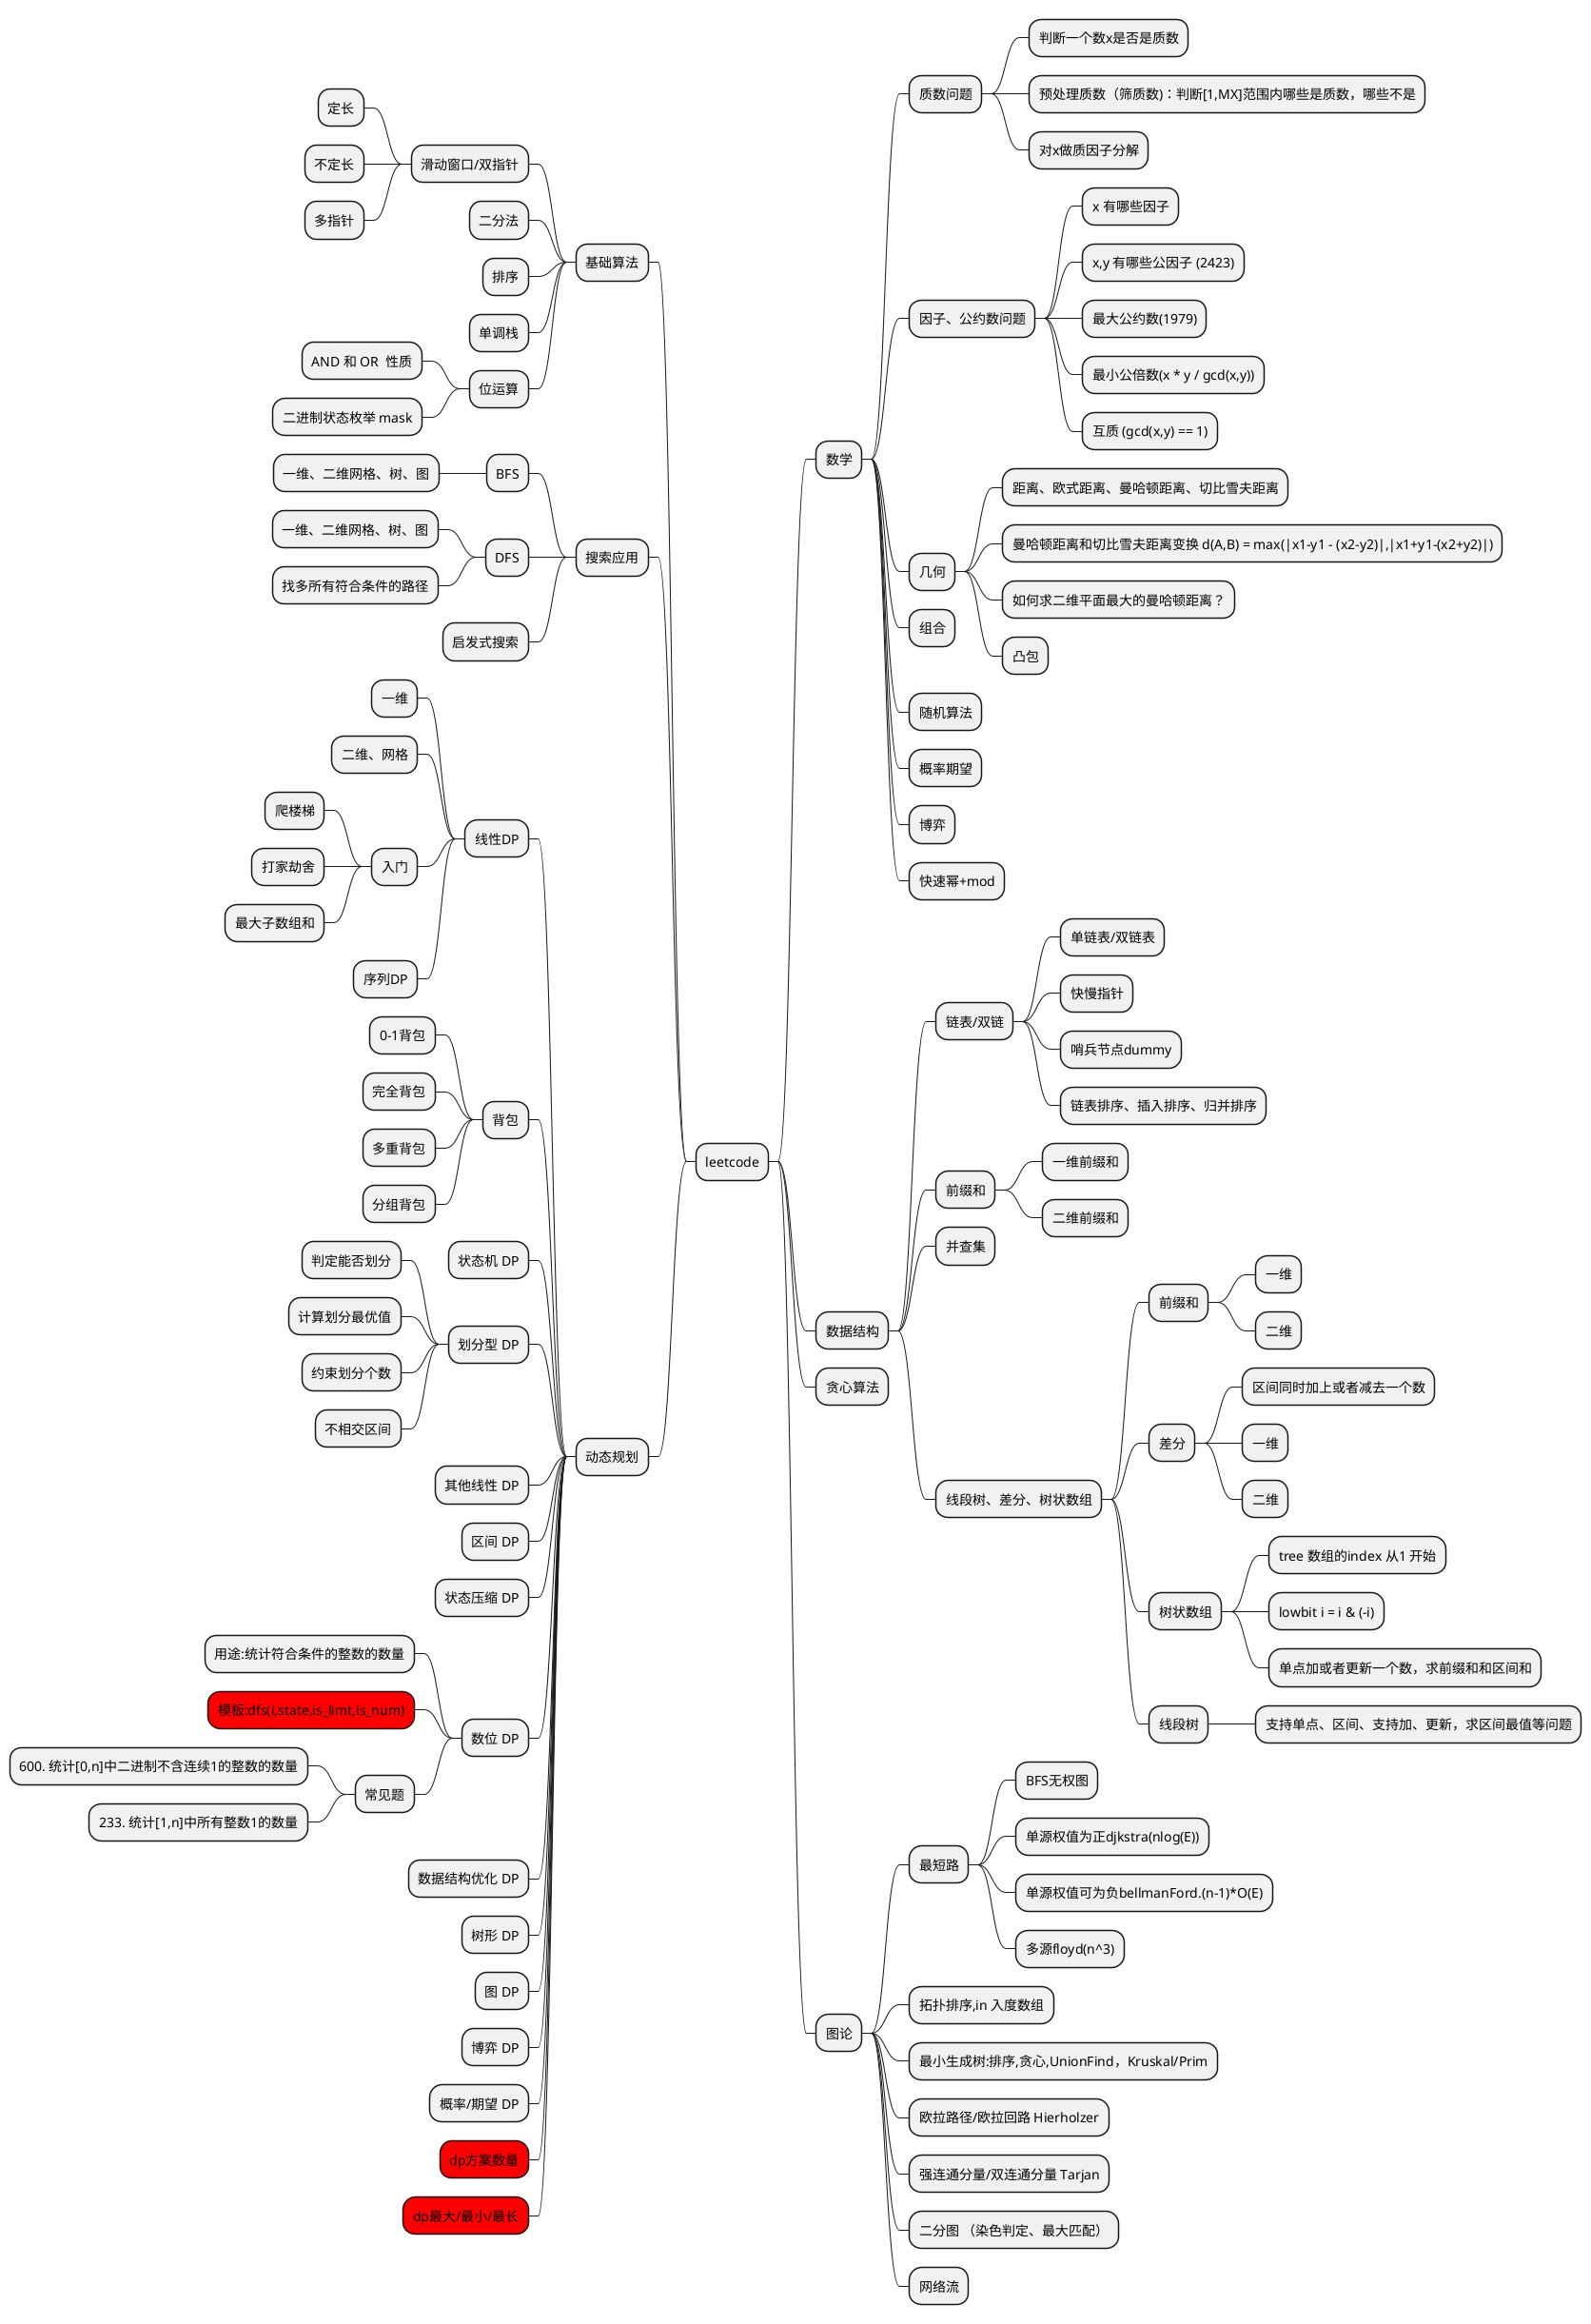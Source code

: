 @startmindmap
* leetcode
** 数学
*** 质数问题
**** 判断一个数x是否是质数
**** 预处理质数（筛质数)：判断[1,MX]范围内哪些是质数，哪些不是
**** 对x做质因子分解
*** 因子、公约数问题
**** x 有哪些因子
**** x,y 有哪些公因子 (2423)
**** 最大公约数(1979)
**** 最小公倍数(x * y / gcd(x,y))
**** 互质 (gcd(x,y) == 1)
*** 几何
**** 距离、欧式距离、曼哈顿距离、切比雪夫距离
**** 曼哈顿距离和切比雪夫距离变换 d(A,B) = max(|x1-y1 - (x2-y2)|,|x1+y1-(x2+y2)|)
**** 如何求二维平面最大的曼哈顿距离？
**** 凸包
*** 组合
*** 随机算法
*** 概率期望
*** 博弈
*** 快速幂+mod


** 数据结构
*** 链表/双链
**** 单链表/双链表
**** 快慢指针
**** 哨兵节点dummy
**** 链表排序、插入排序、归并排序

*** 前缀和
**** 一维前缀和
**** 二维前缀和

*** 并查集

*** 线段树、差分、树状数组
**** 前缀和
***** 一维
***** 二维
**** 差分
***** 区间同时加上或者减去一个数
***** 一维
***** 二维
**** 树状数组
***** tree 数组的index 从1 开始
***** lowbit i = i & (-i)
***** 单点加或者更新一个数，求前缀和和区间和
**** 线段树
***** 支持单点、区间、支持加、更新，求区间最值等问题





** 贪心算法

** 图论
*** 最短路
**** BFS无权图
**** 单源权值为正djkstra(nlog(E))
**** 单源权值可为负bellmanFord.(n-1)*O(E)
**** 多源floyd(n^3)

*** 拓扑排序,in 入度数组

*** 最小生成树:排序,贪心,UnionFind，Kruskal/Prim

*** 欧拉路径/欧拉回路 Hierholzer

*** 强连通分量/双连通分量 Tarjan

*** 二分图 （染色判定、最大匹配）

*** 网络流


left side

** 基础算法

*** 滑动窗口/双指针
**** 定长
**** 不定长
**** 多指针
*** 二分法
*** 排序
*** 单调栈
*** 位运算
**** AND 和 OR  性质
**** 二进制状态枚举 mask

** 搜索应用
*** BFS
**** 一维、二维网格、树、图
*** DFS
**** 一维、二维网格、树、图
**** 找多所有符合条件的路径
*** 启发式搜索

** 动态规划
*** 线性DP
**** 一维
**** 二维、网格
**** 入门
***** 爬楼梯
***** 打家劫舍
***** 最大子数组和
**** 序列DP

*** 背包
**** 0-1背包
**** 完全背包
**** 多重背包
**** 分组背包

*** 状态机 DP
*** 划分型 DP
**** 判定能否划分
**** 计算划分最优值
**** 约束划分个数
**** 不相交区间
*** 其他线性 DP
*** 区间 DP
*** 状态压缩 DP
*** 数位 DP
**** 用途:统计符合条件的整数的数量
****[#Red] 模板:dfs(i,state,is_limt,is_num)
**** 常见题
***** 600. 统计[0,n]中二进制不含连续1的整数的数量
***** 233. 统计[1,n]中所有整数1的数量
*** 数据结构优化 DP
*** 树形 DP
*** 图 DP
*** 博弈 DP
*** 概率/期望 DP

***[#Red] dp方案数量

***[#Red] dp最大/最小/最长

@endmindmap
